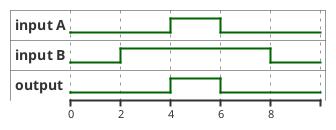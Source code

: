 @startuml
binary "input A" as W0
binary "input B" as W1
binary "output" as W2

@0
W0 is {low,high} 
W1 is {low,high} 
W2 is {low,high} 

@8
W1 is low

@6
W0 is low

@6
W2 is low

@4
W0 is high

@4
W2 is high

@2
W1 is high

@0
W0 is low

W1 is low

@0
W2 is low

@enduml

